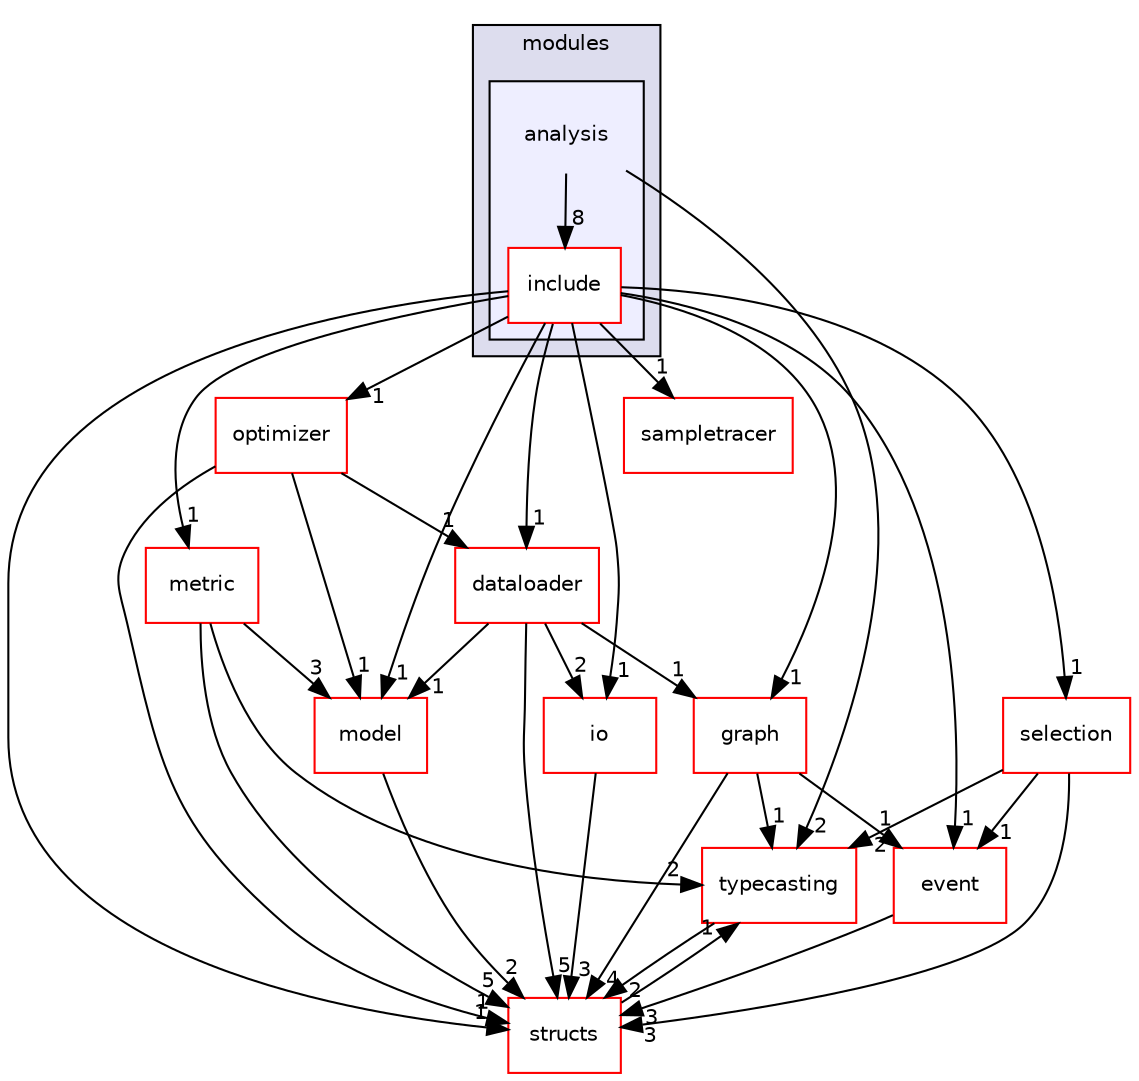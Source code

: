 digraph "analysis" {
  compound=true
  node [ fontsize="10", fontname="Helvetica"];
  edge [ labelfontsize="10", labelfontname="Helvetica"];
  subgraph clusterdir_ee3c23494b4011e6a628e4900ef262df {
    graph [ bgcolor="#ddddee", pencolor="black", label="modules" fontname="Helvetica", fontsize="10", URL="dir_ee3c23494b4011e6a628e4900ef262df.html"]
  subgraph clusterdir_464a9e90502f871f23df452ca877dba2 {
    graph [ bgcolor="#eeeeff", pencolor="black", label="" URL="dir_464a9e90502f871f23df452ca877dba2.html"];
    dir_464a9e90502f871f23df452ca877dba2 [shape=plaintext label="analysis"];
    dir_ec8876142844dd87c71e566879fa9949 [shape=box label="include" color="red" fillcolor="white" style="filled" URL="dir_ec8876142844dd87c71e566879fa9949.html"];
  }
  }
  dir_9fd58bbf403f6bebb995a0271eeae5cc [shape=box label="model" fillcolor="white" style="filled" color="red" URL="dir_9fd58bbf403f6bebb995a0271eeae5cc.html"];
  dir_e08616e7bc69b475f2054aae703d02ec [shape=box label="optimizer" fillcolor="white" style="filled" color="red" URL="dir_e08616e7bc69b475f2054aae703d02ec.html"];
  dir_639930e6546076602fdb99daad4d48b4 [shape=box label="structs" fillcolor="white" style="filled" color="red" URL="dir_639930e6546076602fdb99daad4d48b4.html"];
  dir_f23eacd29ab2b1e321b6736265057033 [shape=box label="metric" fillcolor="white" style="filled" color="red" URL="dir_f23eacd29ab2b1e321b6736265057033.html"];
  dir_59dae5a8264374059bc56903f23a94ee [shape=box label="io" fillcolor="white" style="filled" color="red" URL="dir_59dae5a8264374059bc56903f23a94ee.html"];
  dir_4969ff72e1fed5b4b8966b48bec3d706 [shape=box label="graph" fillcolor="white" style="filled" color="red" URL="dir_4969ff72e1fed5b4b8966b48bec3d706.html"];
  dir_b60a80b5573f59b8d3124d04096ac72b [shape=box label="typecasting" fillcolor="white" style="filled" color="red" URL="dir_b60a80b5573f59b8d3124d04096ac72b.html"];
  dir_fb91096735c52f3a453d1a3e67025085 [shape=box label="event" fillcolor="white" style="filled" color="red" URL="dir_fb91096735c52f3a453d1a3e67025085.html"];
  dir_16443852c62a98071c47f6a3819d55f3 [shape=box label="sampletracer" fillcolor="white" style="filled" color="red" URL="dir_16443852c62a98071c47f6a3819d55f3.html"];
  dir_01cd01df262b9d391c5521e9294e448f [shape=box label="dataloader" fillcolor="white" style="filled" color="red" URL="dir_01cd01df262b9d391c5521e9294e448f.html"];
  dir_c49883265e919209ca31c480d01c9221 [shape=box label="selection" fillcolor="white" style="filled" color="red" URL="dir_c49883265e919209ca31c480d01c9221.html"];
  dir_e08616e7bc69b475f2054aae703d02ec->dir_9fd58bbf403f6bebb995a0271eeae5cc [headlabel="1", labeldistance=1.5 headhref="dir_000177_000165.html"];
  dir_e08616e7bc69b475f2054aae703d02ec->dir_639930e6546076602fdb99daad4d48b4 [headlabel="1", labeldistance=1.5 headhref="dir_000177_000080.html"];
  dir_e08616e7bc69b475f2054aae703d02ec->dir_01cd01df262b9d391c5521e9294e448f [headlabel="1", labeldistance=1.5 headhref="dir_000177_000088.html"];
  dir_9fd58bbf403f6bebb995a0271eeae5cc->dir_639930e6546076602fdb99daad4d48b4 [headlabel="2", labeldistance=1.5 headhref="dir_000165_000080.html"];
  dir_639930e6546076602fdb99daad4d48b4->dir_b60a80b5573f59b8d3124d04096ac72b [headlabel="1", labeldistance=1.5 headhref="dir_000080_000153.html"];
  dir_f23eacd29ab2b1e321b6736265057033->dir_9fd58bbf403f6bebb995a0271eeae5cc [headlabel="3", labeldistance=1.5 headhref="dir_000078_000165.html"];
  dir_f23eacd29ab2b1e321b6736265057033->dir_639930e6546076602fdb99daad4d48b4 [headlabel="5", labeldistance=1.5 headhref="dir_000078_000080.html"];
  dir_f23eacd29ab2b1e321b6736265057033->dir_b60a80b5573f59b8d3124d04096ac72b [headlabel="2", labeldistance=1.5 headhref="dir_000078_000153.html"];
  dir_ec8876142844dd87c71e566879fa9949->dir_9fd58bbf403f6bebb995a0271eeae5cc [headlabel="1", labeldistance=1.5 headhref="dir_000076_000165.html"];
  dir_ec8876142844dd87c71e566879fa9949->dir_e08616e7bc69b475f2054aae703d02ec [headlabel="1", labeldistance=1.5 headhref="dir_000076_000177.html"];
  dir_ec8876142844dd87c71e566879fa9949->dir_639930e6546076602fdb99daad4d48b4 [headlabel="1", labeldistance=1.5 headhref="dir_000076_000080.html"];
  dir_ec8876142844dd87c71e566879fa9949->dir_f23eacd29ab2b1e321b6736265057033 [headlabel="1", labeldistance=1.5 headhref="dir_000076_000078.html"];
  dir_ec8876142844dd87c71e566879fa9949->dir_59dae5a8264374059bc56903f23a94ee [headlabel="1", labeldistance=1.5 headhref="dir_000076_000140.html"];
  dir_ec8876142844dd87c71e566879fa9949->dir_4969ff72e1fed5b4b8966b48bec3d706 [headlabel="1", labeldistance=1.5 headhref="dir_000076_000130.html"];
  dir_ec8876142844dd87c71e566879fa9949->dir_fb91096735c52f3a453d1a3e67025085 [headlabel="1", labeldistance=1.5 headhref="dir_000076_000116.html"];
  dir_ec8876142844dd87c71e566879fa9949->dir_16443852c62a98071c47f6a3819d55f3 [headlabel="1", labeldistance=1.5 headhref="dir_000076_000204.html"];
  dir_ec8876142844dd87c71e566879fa9949->dir_01cd01df262b9d391c5521e9294e448f [headlabel="1", labeldistance=1.5 headhref="dir_000076_000088.html"];
  dir_ec8876142844dd87c71e566879fa9949->dir_c49883265e919209ca31c480d01c9221 [headlabel="1", labeldistance=1.5 headhref="dir_000076_000194.html"];
  dir_59dae5a8264374059bc56903f23a94ee->dir_639930e6546076602fdb99daad4d48b4 [headlabel="3", labeldistance=1.5 headhref="dir_000140_000080.html"];
  dir_4969ff72e1fed5b4b8966b48bec3d706->dir_639930e6546076602fdb99daad4d48b4 [headlabel="4", labeldistance=1.5 headhref="dir_000130_000080.html"];
  dir_4969ff72e1fed5b4b8966b48bec3d706->dir_b60a80b5573f59b8d3124d04096ac72b [headlabel="1", labeldistance=1.5 headhref="dir_000130_000153.html"];
  dir_4969ff72e1fed5b4b8966b48bec3d706->dir_fb91096735c52f3a453d1a3e67025085 [headlabel="1", labeldistance=1.5 headhref="dir_000130_000116.html"];
  dir_464a9e90502f871f23df452ca877dba2->dir_ec8876142844dd87c71e566879fa9949 [headlabel="8", labeldistance=1.5 headhref="dir_000075_000076.html"];
  dir_464a9e90502f871f23df452ca877dba2->dir_b60a80b5573f59b8d3124d04096ac72b [headlabel="2", labeldistance=1.5 headhref="dir_000075_000153.html"];
  dir_b60a80b5573f59b8d3124d04096ac72b->dir_639930e6546076602fdb99daad4d48b4 [headlabel="2", labeldistance=1.5 headhref="dir_000153_000080.html"];
  dir_fb91096735c52f3a453d1a3e67025085->dir_639930e6546076602fdb99daad4d48b4 [headlabel="3", labeldistance=1.5 headhref="dir_000116_000080.html"];
  dir_01cd01df262b9d391c5521e9294e448f->dir_9fd58bbf403f6bebb995a0271eeae5cc [headlabel="1", labeldistance=1.5 headhref="dir_000088_000165.html"];
  dir_01cd01df262b9d391c5521e9294e448f->dir_639930e6546076602fdb99daad4d48b4 [headlabel="5", labeldistance=1.5 headhref="dir_000088_000080.html"];
  dir_01cd01df262b9d391c5521e9294e448f->dir_59dae5a8264374059bc56903f23a94ee [headlabel="2", labeldistance=1.5 headhref="dir_000088_000140.html"];
  dir_01cd01df262b9d391c5521e9294e448f->dir_4969ff72e1fed5b4b8966b48bec3d706 [headlabel="1", labeldistance=1.5 headhref="dir_000088_000130.html"];
  dir_c49883265e919209ca31c480d01c9221->dir_639930e6546076602fdb99daad4d48b4 [headlabel="3", labeldistance=1.5 headhref="dir_000194_000080.html"];
  dir_c49883265e919209ca31c480d01c9221->dir_b60a80b5573f59b8d3124d04096ac72b [headlabel="2", labeldistance=1.5 headhref="dir_000194_000153.html"];
  dir_c49883265e919209ca31c480d01c9221->dir_fb91096735c52f3a453d1a3e67025085 [headlabel="1", labeldistance=1.5 headhref="dir_000194_000116.html"];
}
